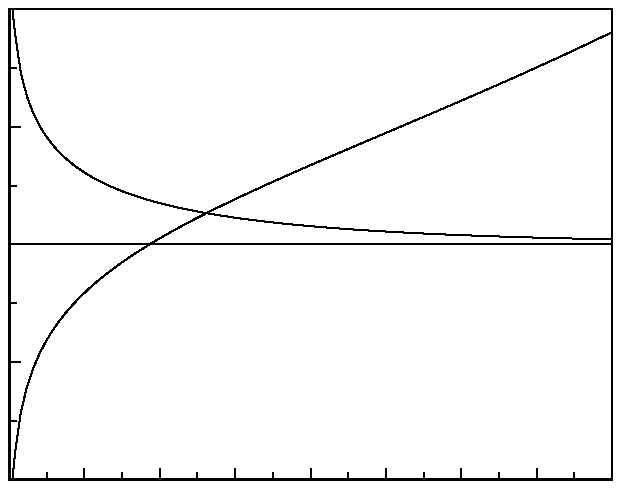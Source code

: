 % pl02-10.mp, generated by Mfpic, v1.10 2012/12/03,
% from TeX source "ch02-10" on 2015/07/11 at 10:43
numeric mfpicversion; mfpicversion := 110;
if unknown mode: mode := localfont; fi
if unknown mag: mag := 1000/1000; fi
if unknown grafbase: input grafbase; fi

if unknown grafbaseversion: grafbaseversion := 0; fi
if grafbaseversion <> mfpicversion :
GBmsg "Bad mfpic installation: mfpic and grafbase versions do not match.";
fi

if unknown Apricot: input dvipsnam.mp; fi
verbatimtex
\relax 
\input mfpicdef.tex\relax 
\def \MFPeverylabel {}
etex;


%----------------------------<1>
unitlen := 1.0pt#;
xscale :=  1.0 ; yscale :=  1.0 ;
bounds ( -13.400,  217.864,  -10.500,  170.175);

beginmfpic(1); % line 1 in the TeX source. 
verbatimtex \relax \MFPbegingroup \font \MFPcfont =cmr10\relax etex;

resizedrawpen ( 1.000pt);

store (curpath)
drawn
polyline (false)
(( 0.000, 0.000),( 217.864, 0.000));

pickup pencircle scaled 0.700pt;
for x= 13.400 step 27.233 until 231.364:
draw(x, 10.500)*pt..(x, 14.500)*pt;
endfor;

pickup pencircle scaled 0.500pt;
for x= 13.400 step 13.616 until 231.364:
draw(x, 10.500)*pt..(x, 13.000)*pt;
endfor;

store (curpath)
drawn
polyline (false)
(( 0.000, 0.000),( 0.000, 170.175));

pickup pencircle scaled 0.700pt;
for x= 10.500 step 42.544 until 180.775:
draw( 13.400, x)*pt..( 17.400, x)*pt;
endfor;

pickup pencircle scaled 0.500pt;
for x= 10.500 step 21.272 until 180.775:
draw( 13.400, x)*pt..( 15.900, x)*pt;
endfor;

store (curpath)
drawn
polyline (false)
(( 0.000, 170.175),( 217.864, 170.175));

store (curpath)
drawn
polyline (false)
(( 217.864, 0.000),( 217.864, 170.175));

resizedrawpen ( 0.600pt);

store (curpath)
drawn
polyline (false)
(( 0.000, 85.087),( 217.864, 85.087));

resizedrawpen ( 0.500pt);

store (curpath)
drawn
curve (false)
(( 1.2103, 170.1750),( 2.1786, 161.1108),( 4.3573, 146.7025)
,( 6.5359, 138.4112),( 8.7146, 132.6226),( 10.8932, 128.2043)
,( 13.0718, 124.6518),( 15.2505, 121.6960),( 17.4291, 119.1762)
,( 19.6078, 116.9890),( 21.7864, 115.0635),( 23.9650, 113.3494)
,( 26.1437, 111.8094),( 28.3223, 110.4152),( 30.5010, 109.1449)
,( 32.6796, 107.9810),( 34.8582, 106.9096),( 37.0369, 105.9191)
,( 39.2155, 105.0001),( 41.3942, 104.1446),( 43.5728, 103.3459)
,( 45.7514, 102.5982),( 47.9301, 101.8966),( 50.1087, 101.2369)
,( 52.2874, 100.6152),( 54.4660, 100.0284),( 56.6446, 99.4736)
,( 61.0019, 98.4499),( 65.3592, 97.5270),( 69.7165, 96.6908)
,( 74.0738, 95.9300),( 80.6097, 94.9103),( 87.1456, 94.0143)
,( 93.6815, 93.2220),( 102.3961, 92.3004),( 111.1106, 91.5067)
,( 122.0038, 90.6607),( 132.8970, 89.9466),( 145.9689, 89.2290)
,( 159.0407, 88.6331),( 174.2912, 88.0596),( 191.7203, 87.5299)
,( 211.3281, 87.0575),( 217.8640, 86.9234));

store (curpath)
drawn
curve (false)
(( 1.1869, 0.0000),( 2.1786, 9.7449),( 4.3573, 24.8339)
,( 6.5359, 33.8062),( 8.7146, 40.2758),( 10.8932, 45.3754)
,( 13.0718, 49.6095),( 15.2505, 53.2472),( 17.4291, 56.4493)
,( 19.6078, 59.3194),( 21.7864, 61.9281),( 23.9650, 64.3262)
,( 26.1437, 66.5508),( 28.3223, 68.6302),( 30.5010, 70.5865)
,( 32.6796, 72.4372),( 34.8582, 74.1963),( 37.0369, 75.8754)
,( 39.2155, 77.4841),( 41.3942, 79.0303),( 43.5728, 80.5208)
,( 45.7514, 81.9614),( 50.1087, 84.7125),( 54.4660, 87.3160)
,( 58.8233, 89.7973),( 63.1806, 92.1761),( 67.5378, 94.4685)
,( 74.0738, 97.7727),( 80.6097, 100.9461),( 87.1456, 104.0160)
,( 95.8602, 107.9846),( 104.5747, 111.8474),( 113.2893, 115.6357)
,( 124.1825, 120.3049),( 135.0757, 124.9376),( 145.9689, 129.5670)
,( 159.0407, 135.1568),( 172.1126, 140.8240),( 185.1844, 146.6055)
,( 200.4349, 153.5406),( 215.6854, 160.7289),( 217.8640, 161.7794));

verbatimtex \relax \MFPendgroup  etex;
endmfpic; % (1) line 75 in the TeX source.
%------------------------------------------


end.
